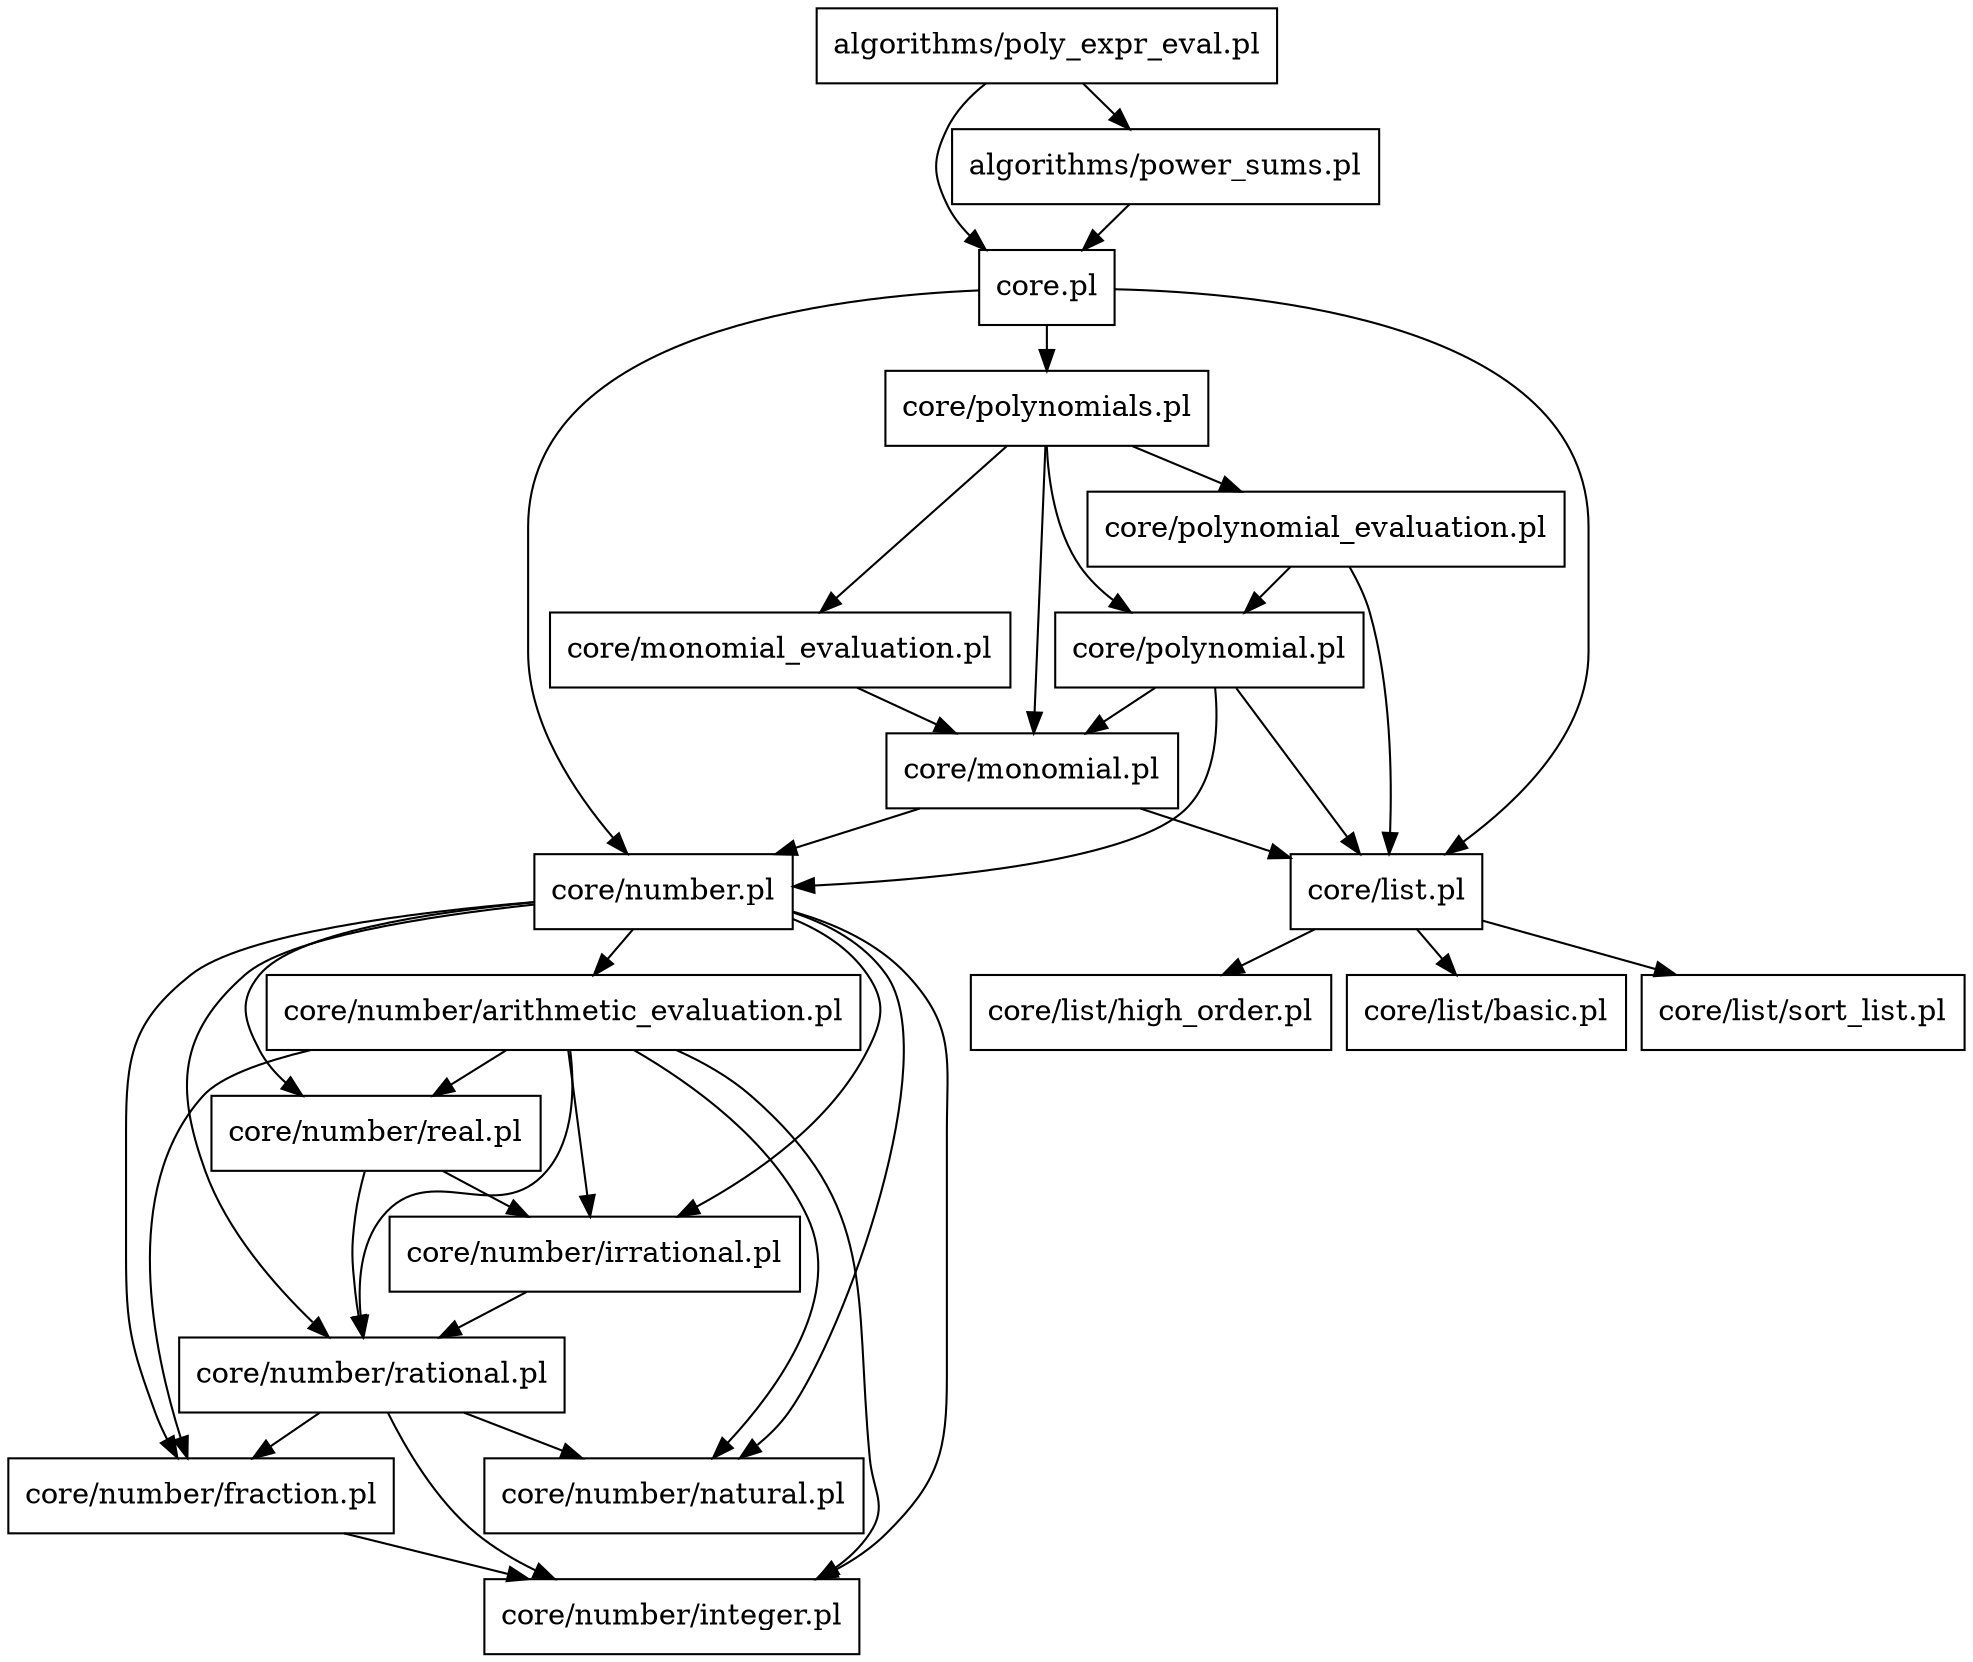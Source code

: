 digraph file_graph {
node [shape=rectangle]
nodesep = 0.1
ranksep = 0.3
"algorithms/poly_expr_eval.pl" -> "core.pl"
"algorithms/poly_expr_eval.pl" -> "algorithms/power_sums.pl"
"core.pl" -> "core/number.pl"
"core.pl" -> "core/list.pl"
"core.pl" -> "core/polynomials.pl"
"algorithms/power_sums.pl" -> "core.pl"
"core/number.pl" -> "core/number/natural.pl"
"core/number.pl" -> "core/number/rational.pl"
"core/number.pl" -> "core/number/real.pl"
"core/number.pl" -> "core/number/fraction.pl"
"core/number.pl" -> "core/number/integer.pl"
"core/number.pl" -> "core/number/irrational.pl"
"core/number.pl" -> "core/number/arithmetic_evaluation.pl"
"core/list.pl" -> "core/list/basic.pl"
"core/list.pl" -> "core/list/sort_list.pl"
"core/list.pl" -> "core/list/high_order.pl"
"core/polynomials.pl" -> "core/polynomial_evaluation.pl"
"core/polynomials.pl" -> "core/polynomial.pl"
"core/polynomials.pl" -> "core/monomial_evaluation.pl"
"core/polynomials.pl" -> "core/monomial.pl"
"core/number/fraction.pl" -> "core/number/integer.pl"
"core/number/rational.pl" -> "core/number/natural.pl"
"core/number/rational.pl" -> "core/number/fraction.pl"
"core/number/rational.pl" -> "core/number/integer.pl"
"core/number/irrational.pl" -> "core/number/rational.pl"
"core/number/real.pl" -> "core/number/rational.pl"
"core/number/real.pl" -> "core/number/irrational.pl"
"core/number/arithmetic_evaluation.pl" -> "core/number/natural.pl"
"core/number/arithmetic_evaluation.pl" -> "core/number/rational.pl"
"core/number/arithmetic_evaluation.pl" -> "core/number/real.pl"
"core/number/arithmetic_evaluation.pl" -> "core/number/fraction.pl"
"core/number/arithmetic_evaluation.pl" -> "core/number/integer.pl"
"core/number/arithmetic_evaluation.pl" -> "core/number/irrational.pl"
"core/monomial.pl" -> "core/number.pl"
"core/monomial.pl" -> "core/list.pl"
"core/monomial_evaluation.pl" -> "core/monomial.pl"
"core/polynomial.pl" -> "core/number.pl"
"core/polynomial.pl" -> "core/list.pl"
"core/polynomial.pl" -> "core/monomial.pl"
"core/polynomial_evaluation.pl" -> "core/list.pl"
"core/polynomial_evaluation.pl" -> "core/polynomial.pl"
}
